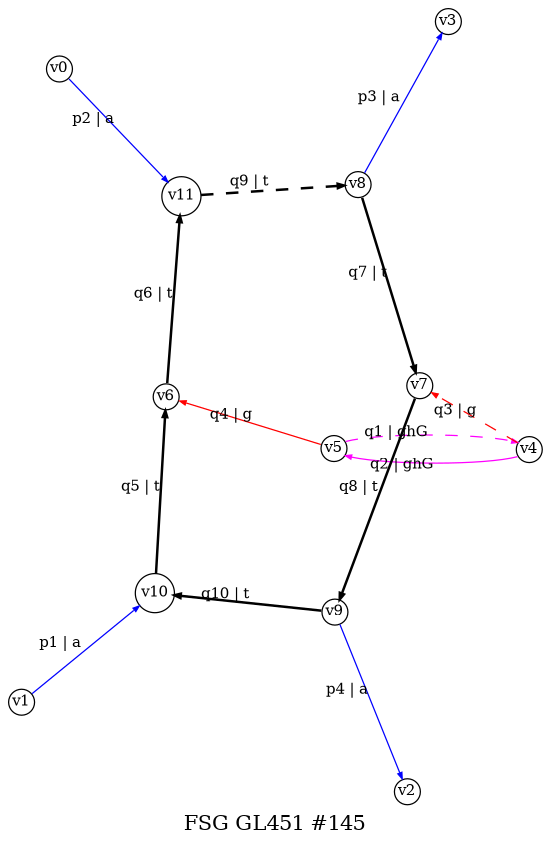 digraph dot_145_0_GL451 {
label="FSG GL451 #145";
noverlap="scale"; layout="neato";
graph [ fontsize=10,ratio=1.5 ];
node [ fontsize=7,shape=circle,margin=0,height=0.01,penwidth=0.6 ];
edge [ fontsize=7,arrowsize=0.3,penwidth=0.6 ];
"v1" -> "v10" [label="p1 | a",color="blue",penwidth="0.6",style="solid"];
"v0" -> "v11" [label="p2 | a",color="blue",penwidth="0.6",style="solid"];
"v8" -> "v3" [label="p3 | a",color="blue",penwidth="0.6",style="solid"];
"v9" -> "v2" [label="p4 | a",color="blue",penwidth="0.6",style="solid"];
"v5" -> "v4" [label="q1 | ghG",color="magenta",penwidth="0.6",style="dashed"];
"v4" -> "v5" [label="q2 | ghG",color="magenta",penwidth="0.6",style="solid"];
"v4" -> "v7" [label="q3 | g",color="red",penwidth="0.6",style="dashed"];
"v5" -> "v6" [label="q4 | g",color="red",penwidth="0.6",style="solid"];
"v10" -> "v6" [label="q5 | t",color="black",penwidth="1.2",style="solid"];
"v6" -> "v11" [label="q6 | t",color="black",penwidth="1.2",style="solid"];
"v8" -> "v7" [label="q7 | t",color="black",penwidth="1.2",style="solid"];
"v7" -> "v9" [label="q8 | t",color="black",penwidth="1.2",style="solid"];
"v11" -> "v8" [label="q9 | t",color="black",penwidth="1.2",style="dashed"];
"v9" -> "v10" [label="q10 | t",color="black",penwidth="1.2",style="solid"];
}